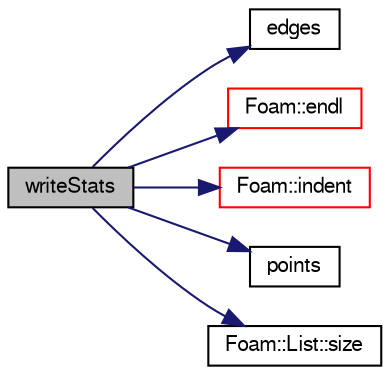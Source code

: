 digraph "writeStats"
{
  bgcolor="transparent";
  edge [fontname="FreeSans",fontsize="10",labelfontname="FreeSans",labelfontsize="10"];
  node [fontname="FreeSans",fontsize="10",shape=record];
  rankdir="LR";
  Node1394 [label="writeStats",height=0.2,width=0.4,color="black", fillcolor="grey75", style="filled", fontcolor="black"];
  Node1394 -> Node1395 [color="midnightblue",fontsize="10",style="solid",fontname="FreeSans"];
  Node1395 [label="edges",height=0.2,width=0.4,color="black",URL="$a21754.html#a21d764179912ddda5c6f95193c289846",tooltip="Return edges. "];
  Node1394 -> Node1396 [color="midnightblue",fontsize="10",style="solid",fontname="FreeSans"];
  Node1396 [label="Foam::endl",height=0.2,width=0.4,color="red",URL="$a21124.html#a2db8fe02a0d3909e9351bb4275b23ce4",tooltip="Add newline and flush stream. "];
  Node1394 -> Node1398 [color="midnightblue",fontsize="10",style="solid",fontname="FreeSans"];
  Node1398 [label="Foam::indent",height=0.2,width=0.4,color="red",URL="$a21124.html#ae297c57ea5b952a8bc9e4f30f7ea8701",tooltip="Indent stream. "];
  Node1394 -> Node1400 [color="midnightblue",fontsize="10",style="solid",fontname="FreeSans"];
  Node1400 [label="points",height=0.2,width=0.4,color="black",URL="$a21754.html#ac44123fc1265297c41a43c3b62fdb4c2",tooltip="Return points. "];
  Node1394 -> Node1401 [color="midnightblue",fontsize="10",style="solid",fontname="FreeSans"];
  Node1401 [label="Foam::List::size",height=0.2,width=0.4,color="black",URL="$a25694.html#a8a5f6fa29bd4b500caf186f60245b384",tooltip="Override size to be inconsistent with allocated storage. "];
}
